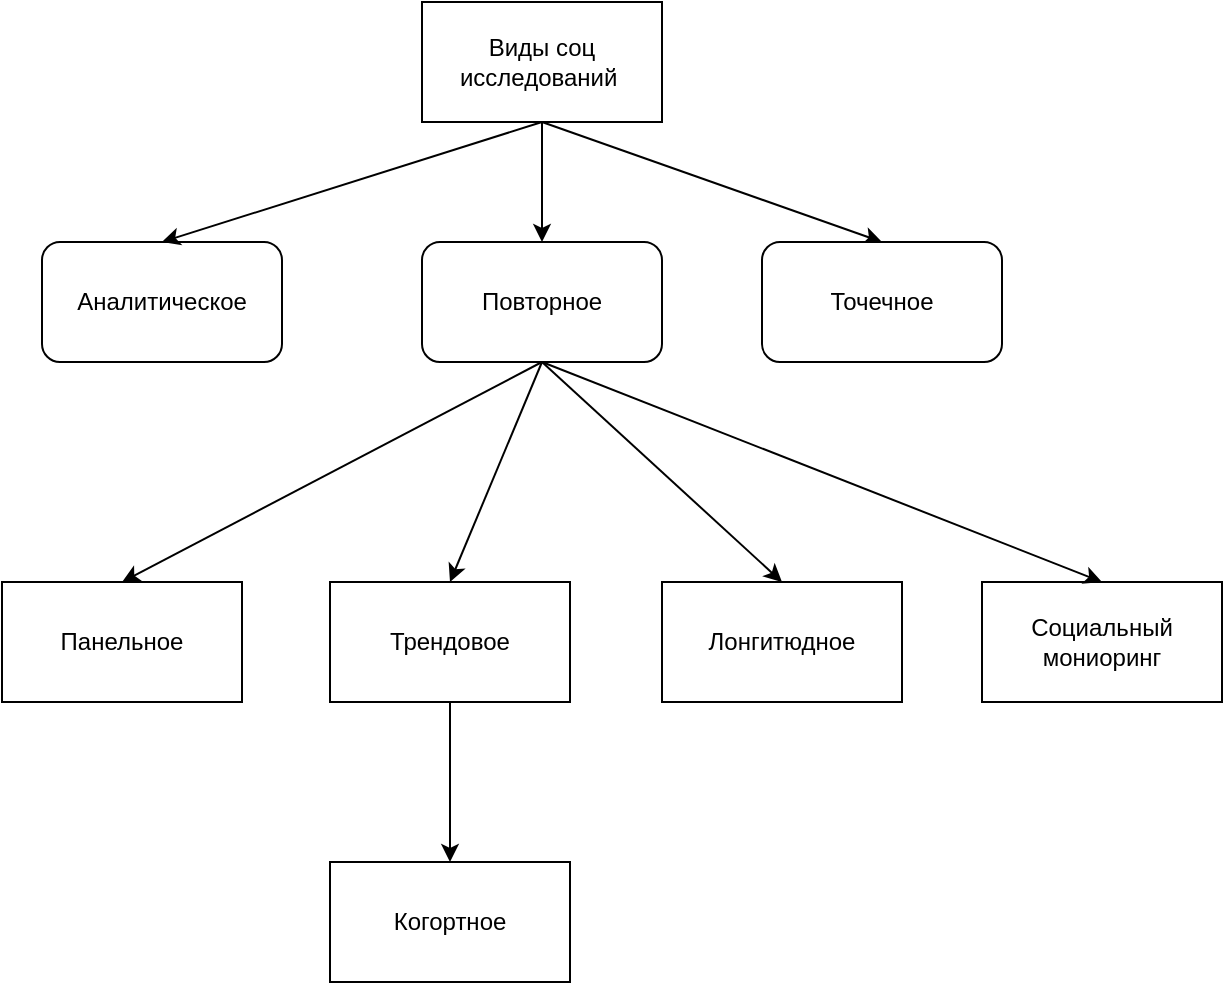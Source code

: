 <mxfile version="22.1.2" type="device">
  <diagram name="Страница — 1" id="LLUiVjZWaenmBYwNy9eF">
    <mxGraphModel dx="941" dy="644" grid="1" gridSize="10" guides="1" tooltips="1" connect="1" arrows="1" fold="1" page="1" pageScale="1" pageWidth="827" pageHeight="1169" math="0" shadow="0">
      <root>
        <mxCell id="0" />
        <mxCell id="1" parent="0" />
        <mxCell id="sUQ9mcwt_s1DrTmHFjuX-6" style="edgeStyle=orthogonalEdgeStyle;rounded=0;orthogonalLoop=1;jettySize=auto;html=1;entryX=0.5;entryY=0;entryDx=0;entryDy=0;" edge="1" parent="1" source="sUQ9mcwt_s1DrTmHFjuX-1" target="sUQ9mcwt_s1DrTmHFjuX-3">
          <mxGeometry relative="1" as="geometry" />
        </mxCell>
        <mxCell id="sUQ9mcwt_s1DrTmHFjuX-8" style="rounded=0;orthogonalLoop=1;jettySize=auto;html=1;entryX=0.5;entryY=0;entryDx=0;entryDy=0;" edge="1" parent="1" target="sUQ9mcwt_s1DrTmHFjuX-4">
          <mxGeometry relative="1" as="geometry">
            <mxPoint x="400" y="170" as="sourcePoint" />
          </mxGeometry>
        </mxCell>
        <mxCell id="sUQ9mcwt_s1DrTmHFjuX-1" value="Виды соц исследований&amp;nbsp;" style="rounded=0;whiteSpace=wrap;html=1;" vertex="1" parent="1">
          <mxGeometry x="340" y="110" width="120" height="60" as="geometry" />
        </mxCell>
        <mxCell id="sUQ9mcwt_s1DrTmHFjuX-2" value="Аналитическое" style="rounded=1;whiteSpace=wrap;html=1;" vertex="1" parent="1">
          <mxGeometry x="150" y="230" width="120" height="60" as="geometry" />
        </mxCell>
        <mxCell id="sUQ9mcwt_s1DrTmHFjuX-11" style="rounded=0;orthogonalLoop=1;jettySize=auto;html=1;entryX=0.5;entryY=0;entryDx=0;entryDy=0;exitX=0.5;exitY=1;exitDx=0;exitDy=0;" edge="1" parent="1" source="sUQ9mcwt_s1DrTmHFjuX-3" target="sUQ9mcwt_s1DrTmHFjuX-9">
          <mxGeometry relative="1" as="geometry" />
        </mxCell>
        <mxCell id="sUQ9mcwt_s1DrTmHFjuX-3" value="Повторное" style="rounded=1;whiteSpace=wrap;html=1;" vertex="1" parent="1">
          <mxGeometry x="340" y="230" width="120" height="60" as="geometry" />
        </mxCell>
        <mxCell id="sUQ9mcwt_s1DrTmHFjuX-4" value="Точечное" style="rounded=1;whiteSpace=wrap;html=1;" vertex="1" parent="1">
          <mxGeometry x="510" y="230" width="120" height="60" as="geometry" />
        </mxCell>
        <mxCell id="sUQ9mcwt_s1DrTmHFjuX-5" value="" style="endArrow=classic;html=1;rounded=0;exitX=0.5;exitY=1;exitDx=0;exitDy=0;entryX=0.5;entryY=0;entryDx=0;entryDy=0;" edge="1" parent="1" source="sUQ9mcwt_s1DrTmHFjuX-1" target="sUQ9mcwt_s1DrTmHFjuX-2">
          <mxGeometry width="50" height="50" relative="1" as="geometry">
            <mxPoint x="190" y="190" as="sourcePoint" />
            <mxPoint x="240" y="140" as="targetPoint" />
          </mxGeometry>
        </mxCell>
        <mxCell id="sUQ9mcwt_s1DrTmHFjuX-9" value="Панельное" style="rounded=0;whiteSpace=wrap;html=1;" vertex="1" parent="1">
          <mxGeometry x="130" y="400" width="120" height="60" as="geometry" />
        </mxCell>
        <mxCell id="sUQ9mcwt_s1DrTmHFjuX-12" style="rounded=0;orthogonalLoop=1;jettySize=auto;html=1;entryX=0.5;entryY=0;entryDx=0;entryDy=0;exitX=0.5;exitY=1;exitDx=0;exitDy=0;" edge="1" target="sUQ9mcwt_s1DrTmHFjuX-13" parent="1" source="sUQ9mcwt_s1DrTmHFjuX-3">
          <mxGeometry relative="1" as="geometry">
            <mxPoint x="450" y="290" as="sourcePoint" />
          </mxGeometry>
        </mxCell>
        <mxCell id="sUQ9mcwt_s1DrTmHFjuX-22" value="" style="edgeStyle=orthogonalEdgeStyle;rounded=0;orthogonalLoop=1;jettySize=auto;html=1;" edge="1" parent="1" source="sUQ9mcwt_s1DrTmHFjuX-13" target="sUQ9mcwt_s1DrTmHFjuX-21">
          <mxGeometry relative="1" as="geometry" />
        </mxCell>
        <mxCell id="sUQ9mcwt_s1DrTmHFjuX-13" value="Трендовое" style="rounded=0;whiteSpace=wrap;html=1;" vertex="1" parent="1">
          <mxGeometry x="294" y="400" width="120" height="60" as="geometry" />
        </mxCell>
        <mxCell id="sUQ9mcwt_s1DrTmHFjuX-21" value="Когортное" style="whiteSpace=wrap;html=1;rounded=0;" vertex="1" parent="1">
          <mxGeometry x="294" y="540" width="120" height="60" as="geometry" />
        </mxCell>
        <mxCell id="sUQ9mcwt_s1DrTmHFjuX-27" value="Лонгитюдное" style="rounded=0;whiteSpace=wrap;html=1;" vertex="1" parent="1">
          <mxGeometry x="460" y="400" width="120" height="60" as="geometry" />
        </mxCell>
        <mxCell id="sUQ9mcwt_s1DrTmHFjuX-28" value="Социальный мониоринг" style="rounded=0;whiteSpace=wrap;html=1;" vertex="1" parent="1">
          <mxGeometry x="620" y="400" width="120" height="60" as="geometry" />
        </mxCell>
        <mxCell id="sUQ9mcwt_s1DrTmHFjuX-29" value="" style="endArrow=classic;html=1;rounded=0;exitX=0.5;exitY=1;exitDx=0;exitDy=0;entryX=0.5;entryY=0;entryDx=0;entryDy=0;" edge="1" parent="1" source="sUQ9mcwt_s1DrTmHFjuX-3" target="sUQ9mcwt_s1DrTmHFjuX-27">
          <mxGeometry width="50" height="50" relative="1" as="geometry">
            <mxPoint x="610" y="350" as="sourcePoint" />
            <mxPoint x="660" y="300" as="targetPoint" />
          </mxGeometry>
        </mxCell>
        <mxCell id="sUQ9mcwt_s1DrTmHFjuX-30" value="" style="endArrow=classic;html=1;rounded=0;exitX=0.5;exitY=1;exitDx=0;exitDy=0;entryX=0.5;entryY=0;entryDx=0;entryDy=0;" edge="1" parent="1" source="sUQ9mcwt_s1DrTmHFjuX-3" target="sUQ9mcwt_s1DrTmHFjuX-28">
          <mxGeometry width="50" height="50" relative="1" as="geometry">
            <mxPoint x="580" y="360" as="sourcePoint" />
            <mxPoint x="630" y="310" as="targetPoint" />
          </mxGeometry>
        </mxCell>
      </root>
    </mxGraphModel>
  </diagram>
</mxfile>
